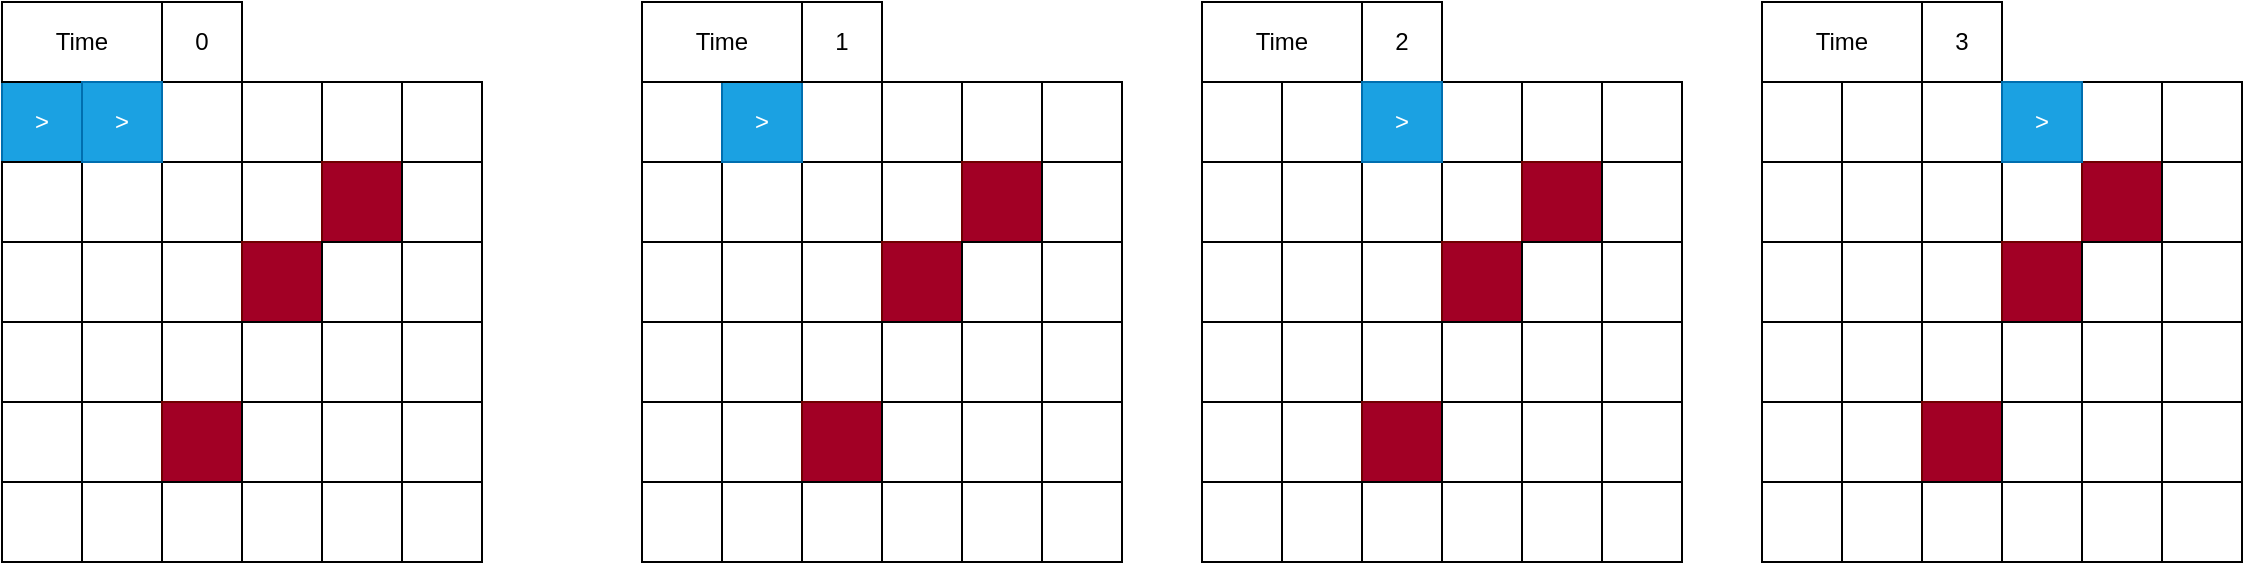 <mxfile version="20.3.0" type="device"><diagram id="I61rEvhCoNPVWbn8pcFC" name="페이지-1"><mxGraphModel dx="2031" dy="1224" grid="1" gridSize="10" guides="1" tooltips="1" connect="1" arrows="1" fold="1" page="1" pageScale="1" pageWidth="10000" pageHeight="10000" math="0" shadow="0"><root><mxCell id="0"/><mxCell id="1" parent="0"/><mxCell id="twDOUsOQIzJNHF9k45EM-1" value="&amp;gt;" style="rounded=0;whiteSpace=wrap;html=1;fillColor=#1ba1e2;fontColor=#ffffff;strokeColor=#006EAF;" parent="1" vertex="1"><mxGeometry x="120" y="80" width="40" height="40" as="geometry"/></mxCell><mxCell id="twDOUsOQIzJNHF9k45EM-2" value="" style="rounded=0;whiteSpace=wrap;html=1;" parent="1" vertex="1"><mxGeometry x="160" y="80" width="40" height="40" as="geometry"/></mxCell><mxCell id="twDOUsOQIzJNHF9k45EM-3" value="" style="rounded=0;whiteSpace=wrap;html=1;" parent="1" vertex="1"><mxGeometry x="200" y="80" width="40" height="40" as="geometry"/></mxCell><mxCell id="twDOUsOQIzJNHF9k45EM-4" value="" style="rounded=0;whiteSpace=wrap;html=1;" parent="1" vertex="1"><mxGeometry x="240" y="80" width="40" height="40" as="geometry"/></mxCell><mxCell id="twDOUsOQIzJNHF9k45EM-5" value="" style="rounded=0;whiteSpace=wrap;html=1;" parent="1" vertex="1"><mxGeometry x="280" y="80" width="40" height="40" as="geometry"/></mxCell><mxCell id="twDOUsOQIzJNHF9k45EM-6" value="" style="rounded=0;whiteSpace=wrap;html=1;" parent="1" vertex="1"><mxGeometry x="320" y="80" width="40" height="40" as="geometry"/></mxCell><mxCell id="twDOUsOQIzJNHF9k45EM-7" value="" style="rounded=0;whiteSpace=wrap;html=1;" parent="1" vertex="1"><mxGeometry x="120" y="120" width="40" height="40" as="geometry"/></mxCell><mxCell id="twDOUsOQIzJNHF9k45EM-8" value="" style="rounded=0;whiteSpace=wrap;html=1;" parent="1" vertex="1"><mxGeometry x="160" y="120" width="40" height="40" as="geometry"/></mxCell><mxCell id="twDOUsOQIzJNHF9k45EM-9" value="" style="rounded=0;whiteSpace=wrap;html=1;" parent="1" vertex="1"><mxGeometry x="200" y="120" width="40" height="40" as="geometry"/></mxCell><mxCell id="twDOUsOQIzJNHF9k45EM-10" value="" style="rounded=0;whiteSpace=wrap;html=1;" parent="1" vertex="1"><mxGeometry x="240" y="120" width="40" height="40" as="geometry"/></mxCell><mxCell id="twDOUsOQIzJNHF9k45EM-11" value="" style="rounded=0;whiteSpace=wrap;html=1;fillColor=#a20025;fontColor=#ffffff;strokeColor=#6F0000;" parent="1" vertex="1"><mxGeometry x="280" y="120" width="40" height="40" as="geometry"/></mxCell><mxCell id="twDOUsOQIzJNHF9k45EM-12" value="" style="rounded=0;whiteSpace=wrap;html=1;" parent="1" vertex="1"><mxGeometry x="320" y="120" width="40" height="40" as="geometry"/></mxCell><mxCell id="twDOUsOQIzJNHF9k45EM-13" value="" style="rounded=0;whiteSpace=wrap;html=1;" parent="1" vertex="1"><mxGeometry x="120" y="160" width="40" height="40" as="geometry"/></mxCell><mxCell id="twDOUsOQIzJNHF9k45EM-14" value="" style="rounded=0;whiteSpace=wrap;html=1;" parent="1" vertex="1"><mxGeometry x="160" y="160" width="40" height="40" as="geometry"/></mxCell><mxCell id="twDOUsOQIzJNHF9k45EM-15" value="" style="rounded=0;whiteSpace=wrap;html=1;" parent="1" vertex="1"><mxGeometry x="200" y="160" width="40" height="40" as="geometry"/></mxCell><mxCell id="twDOUsOQIzJNHF9k45EM-16" value="" style="rounded=0;whiteSpace=wrap;html=1;fillColor=#a20025;fontColor=#ffffff;strokeColor=#6F0000;" parent="1" vertex="1"><mxGeometry x="240" y="160" width="40" height="40" as="geometry"/></mxCell><mxCell id="twDOUsOQIzJNHF9k45EM-17" value="" style="rounded=0;whiteSpace=wrap;html=1;" parent="1" vertex="1"><mxGeometry x="280" y="160" width="40" height="40" as="geometry"/></mxCell><mxCell id="twDOUsOQIzJNHF9k45EM-18" value="" style="rounded=0;whiteSpace=wrap;html=1;" parent="1" vertex="1"><mxGeometry x="320" y="160" width="40" height="40" as="geometry"/></mxCell><mxCell id="twDOUsOQIzJNHF9k45EM-19" value="" style="rounded=0;whiteSpace=wrap;html=1;" parent="1" vertex="1"><mxGeometry x="120" y="200" width="40" height="40" as="geometry"/></mxCell><mxCell id="twDOUsOQIzJNHF9k45EM-20" value="" style="rounded=0;whiteSpace=wrap;html=1;" parent="1" vertex="1"><mxGeometry x="160" y="200" width="40" height="40" as="geometry"/></mxCell><mxCell id="twDOUsOQIzJNHF9k45EM-21" value="" style="rounded=0;whiteSpace=wrap;html=1;" parent="1" vertex="1"><mxGeometry x="200" y="200" width="40" height="40" as="geometry"/></mxCell><mxCell id="twDOUsOQIzJNHF9k45EM-22" value="" style="rounded=0;whiteSpace=wrap;html=1;" parent="1" vertex="1"><mxGeometry x="240" y="200" width="40" height="40" as="geometry"/></mxCell><mxCell id="twDOUsOQIzJNHF9k45EM-23" value="" style="rounded=0;whiteSpace=wrap;html=1;" parent="1" vertex="1"><mxGeometry x="280" y="200" width="40" height="40" as="geometry"/></mxCell><mxCell id="twDOUsOQIzJNHF9k45EM-24" value="" style="rounded=0;whiteSpace=wrap;html=1;" parent="1" vertex="1"><mxGeometry x="320" y="200" width="40" height="40" as="geometry"/></mxCell><mxCell id="twDOUsOQIzJNHF9k45EM-25" value="" style="rounded=0;whiteSpace=wrap;html=1;" parent="1" vertex="1"><mxGeometry x="120" y="240" width="40" height="40" as="geometry"/></mxCell><mxCell id="twDOUsOQIzJNHF9k45EM-26" value="" style="rounded=0;whiteSpace=wrap;html=1;" parent="1" vertex="1"><mxGeometry x="160" y="240" width="40" height="40" as="geometry"/></mxCell><mxCell id="twDOUsOQIzJNHF9k45EM-27" value="" style="rounded=0;whiteSpace=wrap;html=1;fillColor=#a20025;fontColor=#ffffff;strokeColor=#6F0000;" parent="1" vertex="1"><mxGeometry x="200" y="240" width="40" height="40" as="geometry"/></mxCell><mxCell id="twDOUsOQIzJNHF9k45EM-28" value="" style="rounded=0;whiteSpace=wrap;html=1;" parent="1" vertex="1"><mxGeometry x="240" y="240" width="40" height="40" as="geometry"/></mxCell><mxCell id="twDOUsOQIzJNHF9k45EM-29" value="" style="rounded=0;whiteSpace=wrap;html=1;" parent="1" vertex="1"><mxGeometry x="280" y="240" width="40" height="40" as="geometry"/></mxCell><mxCell id="twDOUsOQIzJNHF9k45EM-30" value="" style="rounded=0;whiteSpace=wrap;html=1;" parent="1" vertex="1"><mxGeometry x="320" y="240" width="40" height="40" as="geometry"/></mxCell><mxCell id="twDOUsOQIzJNHF9k45EM-31" value="" style="rounded=0;whiteSpace=wrap;html=1;" parent="1" vertex="1"><mxGeometry x="120" y="280" width="40" height="40" as="geometry"/></mxCell><mxCell id="twDOUsOQIzJNHF9k45EM-32" value="" style="rounded=0;whiteSpace=wrap;html=1;" parent="1" vertex="1"><mxGeometry x="160" y="280" width="40" height="40" as="geometry"/></mxCell><mxCell id="twDOUsOQIzJNHF9k45EM-33" value="" style="rounded=0;whiteSpace=wrap;html=1;" parent="1" vertex="1"><mxGeometry x="200" y="280" width="40" height="40" as="geometry"/></mxCell><mxCell id="twDOUsOQIzJNHF9k45EM-34" value="" style="rounded=0;whiteSpace=wrap;html=1;" parent="1" vertex="1"><mxGeometry x="240" y="280" width="40" height="40" as="geometry"/></mxCell><mxCell id="twDOUsOQIzJNHF9k45EM-35" value="" style="rounded=0;whiteSpace=wrap;html=1;" parent="1" vertex="1"><mxGeometry x="280" y="280" width="40" height="40" as="geometry"/></mxCell><mxCell id="twDOUsOQIzJNHF9k45EM-36" value="" style="rounded=0;whiteSpace=wrap;html=1;" parent="1" vertex="1"><mxGeometry x="320" y="280" width="40" height="40" as="geometry"/></mxCell><mxCell id="twDOUsOQIzJNHF9k45EM-73" value="" style="rounded=0;whiteSpace=wrap;html=1;" parent="1" vertex="1"><mxGeometry x="440" y="80" width="40" height="40" as="geometry"/></mxCell><mxCell id="twDOUsOQIzJNHF9k45EM-74" value="" style="rounded=0;whiteSpace=wrap;html=1;" parent="1" vertex="1"><mxGeometry x="480" y="80" width="40" height="40" as="geometry"/></mxCell><mxCell id="twDOUsOQIzJNHF9k45EM-75" value="" style="rounded=0;whiteSpace=wrap;html=1;" parent="1" vertex="1"><mxGeometry x="520" y="80" width="40" height="40" as="geometry"/></mxCell><mxCell id="twDOUsOQIzJNHF9k45EM-76" value="" style="rounded=0;whiteSpace=wrap;html=1;" parent="1" vertex="1"><mxGeometry x="560" y="80" width="40" height="40" as="geometry"/></mxCell><mxCell id="twDOUsOQIzJNHF9k45EM-77" value="" style="rounded=0;whiteSpace=wrap;html=1;" parent="1" vertex="1"><mxGeometry x="600" y="80" width="40" height="40" as="geometry"/></mxCell><mxCell id="twDOUsOQIzJNHF9k45EM-78" value="" style="rounded=0;whiteSpace=wrap;html=1;" parent="1" vertex="1"><mxGeometry x="640" y="80" width="40" height="40" as="geometry"/></mxCell><mxCell id="twDOUsOQIzJNHF9k45EM-79" value="" style="rounded=0;whiteSpace=wrap;html=1;" parent="1" vertex="1"><mxGeometry x="440" y="120" width="40" height="40" as="geometry"/></mxCell><mxCell id="twDOUsOQIzJNHF9k45EM-80" value="" style="rounded=0;whiteSpace=wrap;html=1;" parent="1" vertex="1"><mxGeometry x="480" y="120" width="40" height="40" as="geometry"/></mxCell><mxCell id="twDOUsOQIzJNHF9k45EM-81" value="" style="rounded=0;whiteSpace=wrap;html=1;" parent="1" vertex="1"><mxGeometry x="520" y="120" width="40" height="40" as="geometry"/></mxCell><mxCell id="twDOUsOQIzJNHF9k45EM-82" value="" style="rounded=0;whiteSpace=wrap;html=1;" parent="1" vertex="1"><mxGeometry x="560" y="120" width="40" height="40" as="geometry"/></mxCell><mxCell id="twDOUsOQIzJNHF9k45EM-83" value="" style="rounded=0;whiteSpace=wrap;html=1;fillColor=#a20025;fontColor=#ffffff;strokeColor=#6F0000;" parent="1" vertex="1"><mxGeometry x="600" y="120" width="40" height="40" as="geometry"/></mxCell><mxCell id="twDOUsOQIzJNHF9k45EM-84" value="" style="rounded=0;whiteSpace=wrap;html=1;" parent="1" vertex="1"><mxGeometry x="640" y="120" width="40" height="40" as="geometry"/></mxCell><mxCell id="twDOUsOQIzJNHF9k45EM-85" value="" style="rounded=0;whiteSpace=wrap;html=1;" parent="1" vertex="1"><mxGeometry x="440" y="160" width="40" height="40" as="geometry"/></mxCell><mxCell id="twDOUsOQIzJNHF9k45EM-86" value="" style="rounded=0;whiteSpace=wrap;html=1;" parent="1" vertex="1"><mxGeometry x="480" y="160" width="40" height="40" as="geometry"/></mxCell><mxCell id="twDOUsOQIzJNHF9k45EM-87" value="" style="rounded=0;whiteSpace=wrap;html=1;" parent="1" vertex="1"><mxGeometry x="520" y="160" width="40" height="40" as="geometry"/></mxCell><mxCell id="twDOUsOQIzJNHF9k45EM-88" value="" style="rounded=0;whiteSpace=wrap;html=1;fillColor=#a20025;fontColor=#ffffff;strokeColor=#6F0000;" parent="1" vertex="1"><mxGeometry x="560" y="160" width="40" height="40" as="geometry"/></mxCell><mxCell id="twDOUsOQIzJNHF9k45EM-89" value="" style="rounded=0;whiteSpace=wrap;html=1;" parent="1" vertex="1"><mxGeometry x="600" y="160" width="40" height="40" as="geometry"/></mxCell><mxCell id="twDOUsOQIzJNHF9k45EM-90" value="" style="rounded=0;whiteSpace=wrap;html=1;" parent="1" vertex="1"><mxGeometry x="640" y="160" width="40" height="40" as="geometry"/></mxCell><mxCell id="twDOUsOQIzJNHF9k45EM-91" value="" style="rounded=0;whiteSpace=wrap;html=1;" parent="1" vertex="1"><mxGeometry x="440" y="200" width="40" height="40" as="geometry"/></mxCell><mxCell id="twDOUsOQIzJNHF9k45EM-92" value="" style="rounded=0;whiteSpace=wrap;html=1;" parent="1" vertex="1"><mxGeometry x="480" y="200" width="40" height="40" as="geometry"/></mxCell><mxCell id="twDOUsOQIzJNHF9k45EM-93" value="" style="rounded=0;whiteSpace=wrap;html=1;" parent="1" vertex="1"><mxGeometry x="520" y="200" width="40" height="40" as="geometry"/></mxCell><mxCell id="twDOUsOQIzJNHF9k45EM-94" value="" style="rounded=0;whiteSpace=wrap;html=1;" parent="1" vertex="1"><mxGeometry x="560" y="200" width="40" height="40" as="geometry"/></mxCell><mxCell id="twDOUsOQIzJNHF9k45EM-95" value="" style="rounded=0;whiteSpace=wrap;html=1;" parent="1" vertex="1"><mxGeometry x="600" y="200" width="40" height="40" as="geometry"/></mxCell><mxCell id="twDOUsOQIzJNHF9k45EM-96" value="" style="rounded=0;whiteSpace=wrap;html=1;" parent="1" vertex="1"><mxGeometry x="640" y="200" width="40" height="40" as="geometry"/></mxCell><mxCell id="twDOUsOQIzJNHF9k45EM-97" value="" style="rounded=0;whiteSpace=wrap;html=1;" parent="1" vertex="1"><mxGeometry x="440" y="240" width="40" height="40" as="geometry"/></mxCell><mxCell id="twDOUsOQIzJNHF9k45EM-98" value="" style="rounded=0;whiteSpace=wrap;html=1;" parent="1" vertex="1"><mxGeometry x="480" y="240" width="40" height="40" as="geometry"/></mxCell><mxCell id="twDOUsOQIzJNHF9k45EM-99" value="" style="rounded=0;whiteSpace=wrap;html=1;fillColor=#a20025;fontColor=#ffffff;strokeColor=#6F0000;" parent="1" vertex="1"><mxGeometry x="520" y="240" width="40" height="40" as="geometry"/></mxCell><mxCell id="twDOUsOQIzJNHF9k45EM-100" value="" style="rounded=0;whiteSpace=wrap;html=1;" parent="1" vertex="1"><mxGeometry x="560" y="240" width="40" height="40" as="geometry"/></mxCell><mxCell id="twDOUsOQIzJNHF9k45EM-101" value="" style="rounded=0;whiteSpace=wrap;html=1;" parent="1" vertex="1"><mxGeometry x="600" y="240" width="40" height="40" as="geometry"/></mxCell><mxCell id="twDOUsOQIzJNHF9k45EM-102" value="" style="rounded=0;whiteSpace=wrap;html=1;" parent="1" vertex="1"><mxGeometry x="640" y="240" width="40" height="40" as="geometry"/></mxCell><mxCell id="twDOUsOQIzJNHF9k45EM-103" value="" style="rounded=0;whiteSpace=wrap;html=1;" parent="1" vertex="1"><mxGeometry x="440" y="280" width="40" height="40" as="geometry"/></mxCell><mxCell id="twDOUsOQIzJNHF9k45EM-104" value="" style="rounded=0;whiteSpace=wrap;html=1;" parent="1" vertex="1"><mxGeometry x="480" y="280" width="40" height="40" as="geometry"/></mxCell><mxCell id="twDOUsOQIzJNHF9k45EM-105" value="" style="rounded=0;whiteSpace=wrap;html=1;" parent="1" vertex="1"><mxGeometry x="520" y="280" width="40" height="40" as="geometry"/></mxCell><mxCell id="twDOUsOQIzJNHF9k45EM-106" value="" style="rounded=0;whiteSpace=wrap;html=1;" parent="1" vertex="1"><mxGeometry x="560" y="280" width="40" height="40" as="geometry"/></mxCell><mxCell id="twDOUsOQIzJNHF9k45EM-107" value="" style="rounded=0;whiteSpace=wrap;html=1;" parent="1" vertex="1"><mxGeometry x="600" y="280" width="40" height="40" as="geometry"/></mxCell><mxCell id="twDOUsOQIzJNHF9k45EM-108" value="" style="rounded=0;whiteSpace=wrap;html=1;" parent="1" vertex="1"><mxGeometry x="640" y="280" width="40" height="40" as="geometry"/></mxCell><mxCell id="twDOUsOQIzJNHF9k45EM-109" value="&amp;gt;" style="rounded=0;whiteSpace=wrap;html=1;fillColor=#1ba1e2;fontColor=#ffffff;strokeColor=#006EAF;" parent="1" vertex="1"><mxGeometry x="480" y="80" width="40" height="40" as="geometry"/></mxCell><mxCell id="NZQZprENF9DCCVwjv7Pe-1" value="Time" style="rounded=0;whiteSpace=wrap;html=1;" vertex="1" parent="1"><mxGeometry x="120" y="40" width="80" height="40" as="geometry"/></mxCell><mxCell id="NZQZprENF9DCCVwjv7Pe-2" value="0" style="rounded=0;whiteSpace=wrap;html=1;" vertex="1" parent="1"><mxGeometry x="200" y="40" width="40" height="40" as="geometry"/></mxCell><mxCell id="NZQZprENF9DCCVwjv7Pe-3" value="Time" style="rounded=0;whiteSpace=wrap;html=1;" vertex="1" parent="1"><mxGeometry x="440" y="40" width="80" height="40" as="geometry"/></mxCell><mxCell id="NZQZprENF9DCCVwjv7Pe-4" value="1" style="rounded=0;whiteSpace=wrap;html=1;" vertex="1" parent="1"><mxGeometry x="520" y="40" width="40" height="40" as="geometry"/></mxCell><mxCell id="NZQZprENF9DCCVwjv7Pe-5" value="" style="rounded=0;whiteSpace=wrap;html=1;" vertex="1" parent="1"><mxGeometry x="720" y="80" width="40" height="40" as="geometry"/></mxCell><mxCell id="NZQZprENF9DCCVwjv7Pe-6" value="" style="rounded=0;whiteSpace=wrap;html=1;" vertex="1" parent="1"><mxGeometry x="760" y="80" width="40" height="40" as="geometry"/></mxCell><mxCell id="NZQZprENF9DCCVwjv7Pe-7" value="" style="rounded=0;whiteSpace=wrap;html=1;" vertex="1" parent="1"><mxGeometry x="800" y="80" width="40" height="40" as="geometry"/></mxCell><mxCell id="NZQZprENF9DCCVwjv7Pe-8" value="" style="rounded=0;whiteSpace=wrap;html=1;" vertex="1" parent="1"><mxGeometry x="840" y="80" width="40" height="40" as="geometry"/></mxCell><mxCell id="NZQZprENF9DCCVwjv7Pe-9" value="" style="rounded=0;whiteSpace=wrap;html=1;" vertex="1" parent="1"><mxGeometry x="880" y="80" width="40" height="40" as="geometry"/></mxCell><mxCell id="NZQZprENF9DCCVwjv7Pe-10" value="" style="rounded=0;whiteSpace=wrap;html=1;" vertex="1" parent="1"><mxGeometry x="920" y="80" width="40" height="40" as="geometry"/></mxCell><mxCell id="NZQZprENF9DCCVwjv7Pe-11" value="" style="rounded=0;whiteSpace=wrap;html=1;" vertex="1" parent="1"><mxGeometry x="720" y="120" width="40" height="40" as="geometry"/></mxCell><mxCell id="NZQZprENF9DCCVwjv7Pe-12" value="" style="rounded=0;whiteSpace=wrap;html=1;" vertex="1" parent="1"><mxGeometry x="760" y="120" width="40" height="40" as="geometry"/></mxCell><mxCell id="NZQZprENF9DCCVwjv7Pe-13" value="" style="rounded=0;whiteSpace=wrap;html=1;" vertex="1" parent="1"><mxGeometry x="800" y="120" width="40" height="40" as="geometry"/></mxCell><mxCell id="NZQZprENF9DCCVwjv7Pe-14" value="" style="rounded=0;whiteSpace=wrap;html=1;" vertex="1" parent="1"><mxGeometry x="840" y="120" width="40" height="40" as="geometry"/></mxCell><mxCell id="NZQZprENF9DCCVwjv7Pe-15" value="" style="rounded=0;whiteSpace=wrap;html=1;fillColor=#a20025;fontColor=#ffffff;strokeColor=#6F0000;" vertex="1" parent="1"><mxGeometry x="880" y="120" width="40" height="40" as="geometry"/></mxCell><mxCell id="NZQZprENF9DCCVwjv7Pe-16" value="" style="rounded=0;whiteSpace=wrap;html=1;" vertex="1" parent="1"><mxGeometry x="920" y="120" width="40" height="40" as="geometry"/></mxCell><mxCell id="NZQZprENF9DCCVwjv7Pe-17" value="" style="rounded=0;whiteSpace=wrap;html=1;" vertex="1" parent="1"><mxGeometry x="720" y="160" width="40" height="40" as="geometry"/></mxCell><mxCell id="NZQZprENF9DCCVwjv7Pe-18" value="" style="rounded=0;whiteSpace=wrap;html=1;" vertex="1" parent="1"><mxGeometry x="760" y="160" width="40" height="40" as="geometry"/></mxCell><mxCell id="NZQZprENF9DCCVwjv7Pe-19" value="" style="rounded=0;whiteSpace=wrap;html=1;" vertex="1" parent="1"><mxGeometry x="800" y="160" width="40" height="40" as="geometry"/></mxCell><mxCell id="NZQZprENF9DCCVwjv7Pe-20" value="" style="rounded=0;whiteSpace=wrap;html=1;fillColor=#a20025;fontColor=#ffffff;strokeColor=#6F0000;" vertex="1" parent="1"><mxGeometry x="840" y="160" width="40" height="40" as="geometry"/></mxCell><mxCell id="NZQZprENF9DCCVwjv7Pe-21" value="" style="rounded=0;whiteSpace=wrap;html=1;" vertex="1" parent="1"><mxGeometry x="880" y="160" width="40" height="40" as="geometry"/></mxCell><mxCell id="NZQZprENF9DCCVwjv7Pe-22" value="" style="rounded=0;whiteSpace=wrap;html=1;" vertex="1" parent="1"><mxGeometry x="920" y="160" width="40" height="40" as="geometry"/></mxCell><mxCell id="NZQZprENF9DCCVwjv7Pe-23" value="" style="rounded=0;whiteSpace=wrap;html=1;" vertex="1" parent="1"><mxGeometry x="720" y="200" width="40" height="40" as="geometry"/></mxCell><mxCell id="NZQZprENF9DCCVwjv7Pe-24" value="" style="rounded=0;whiteSpace=wrap;html=1;" vertex="1" parent="1"><mxGeometry x="760" y="200" width="40" height="40" as="geometry"/></mxCell><mxCell id="NZQZprENF9DCCVwjv7Pe-25" value="" style="rounded=0;whiteSpace=wrap;html=1;" vertex="1" parent="1"><mxGeometry x="800" y="200" width="40" height="40" as="geometry"/></mxCell><mxCell id="NZQZprENF9DCCVwjv7Pe-26" value="" style="rounded=0;whiteSpace=wrap;html=1;" vertex="1" parent="1"><mxGeometry x="840" y="200" width="40" height="40" as="geometry"/></mxCell><mxCell id="NZQZprENF9DCCVwjv7Pe-27" value="" style="rounded=0;whiteSpace=wrap;html=1;" vertex="1" parent="1"><mxGeometry x="880" y="200" width="40" height="40" as="geometry"/></mxCell><mxCell id="NZQZprENF9DCCVwjv7Pe-28" value="" style="rounded=0;whiteSpace=wrap;html=1;" vertex="1" parent="1"><mxGeometry x="920" y="200" width="40" height="40" as="geometry"/></mxCell><mxCell id="NZQZprENF9DCCVwjv7Pe-29" value="" style="rounded=0;whiteSpace=wrap;html=1;" vertex="1" parent="1"><mxGeometry x="720" y="240" width="40" height="40" as="geometry"/></mxCell><mxCell id="NZQZprENF9DCCVwjv7Pe-30" value="" style="rounded=0;whiteSpace=wrap;html=1;" vertex="1" parent="1"><mxGeometry x="760" y="240" width="40" height="40" as="geometry"/></mxCell><mxCell id="NZQZprENF9DCCVwjv7Pe-31" value="" style="rounded=0;whiteSpace=wrap;html=1;fillColor=#a20025;fontColor=#ffffff;strokeColor=#6F0000;" vertex="1" parent="1"><mxGeometry x="800" y="240" width="40" height="40" as="geometry"/></mxCell><mxCell id="NZQZprENF9DCCVwjv7Pe-32" value="" style="rounded=0;whiteSpace=wrap;html=1;" vertex="1" parent="1"><mxGeometry x="840" y="240" width="40" height="40" as="geometry"/></mxCell><mxCell id="NZQZprENF9DCCVwjv7Pe-33" value="" style="rounded=0;whiteSpace=wrap;html=1;" vertex="1" parent="1"><mxGeometry x="880" y="240" width="40" height="40" as="geometry"/></mxCell><mxCell id="NZQZprENF9DCCVwjv7Pe-34" value="" style="rounded=0;whiteSpace=wrap;html=1;" vertex="1" parent="1"><mxGeometry x="920" y="240" width="40" height="40" as="geometry"/></mxCell><mxCell id="NZQZprENF9DCCVwjv7Pe-35" value="" style="rounded=0;whiteSpace=wrap;html=1;" vertex="1" parent="1"><mxGeometry x="720" y="280" width="40" height="40" as="geometry"/></mxCell><mxCell id="NZQZprENF9DCCVwjv7Pe-36" value="" style="rounded=0;whiteSpace=wrap;html=1;" vertex="1" parent="1"><mxGeometry x="760" y="280" width="40" height="40" as="geometry"/></mxCell><mxCell id="NZQZprENF9DCCVwjv7Pe-37" value="" style="rounded=0;whiteSpace=wrap;html=1;" vertex="1" parent="1"><mxGeometry x="800" y="280" width="40" height="40" as="geometry"/></mxCell><mxCell id="NZQZprENF9DCCVwjv7Pe-38" value="" style="rounded=0;whiteSpace=wrap;html=1;" vertex="1" parent="1"><mxGeometry x="840" y="280" width="40" height="40" as="geometry"/></mxCell><mxCell id="NZQZprENF9DCCVwjv7Pe-39" value="" style="rounded=0;whiteSpace=wrap;html=1;" vertex="1" parent="1"><mxGeometry x="880" y="280" width="40" height="40" as="geometry"/></mxCell><mxCell id="NZQZprENF9DCCVwjv7Pe-40" value="" style="rounded=0;whiteSpace=wrap;html=1;" vertex="1" parent="1"><mxGeometry x="920" y="280" width="40" height="40" as="geometry"/></mxCell><mxCell id="NZQZprENF9DCCVwjv7Pe-42" value="Time" style="rounded=0;whiteSpace=wrap;html=1;" vertex="1" parent="1"><mxGeometry x="720" y="40" width="80" height="40" as="geometry"/></mxCell><mxCell id="NZQZprENF9DCCVwjv7Pe-43" value="2" style="rounded=0;whiteSpace=wrap;html=1;" vertex="1" parent="1"><mxGeometry x="800" y="40" width="40" height="40" as="geometry"/></mxCell><mxCell id="NZQZprENF9DCCVwjv7Pe-44" value="&amp;gt;" style="rounded=0;whiteSpace=wrap;html=1;fillColor=#1ba1e2;fontColor=#ffffff;strokeColor=#006EAF;" vertex="1" parent="1"><mxGeometry x="800" y="80" width="40" height="40" as="geometry"/></mxCell><mxCell id="NZQZprENF9DCCVwjv7Pe-45" value="" style="rounded=0;whiteSpace=wrap;html=1;" vertex="1" parent="1"><mxGeometry x="1000" y="80" width="40" height="40" as="geometry"/></mxCell><mxCell id="NZQZprENF9DCCVwjv7Pe-46" value="" style="rounded=0;whiteSpace=wrap;html=1;" vertex="1" parent="1"><mxGeometry x="1040" y="80" width="40" height="40" as="geometry"/></mxCell><mxCell id="NZQZprENF9DCCVwjv7Pe-47" value="" style="rounded=0;whiteSpace=wrap;html=1;" vertex="1" parent="1"><mxGeometry x="1080" y="80" width="40" height="40" as="geometry"/></mxCell><mxCell id="NZQZprENF9DCCVwjv7Pe-48" value="" style="rounded=0;whiteSpace=wrap;html=1;" vertex="1" parent="1"><mxGeometry x="1120" y="80" width="40" height="40" as="geometry"/></mxCell><mxCell id="NZQZprENF9DCCVwjv7Pe-49" value="" style="rounded=0;whiteSpace=wrap;html=1;" vertex="1" parent="1"><mxGeometry x="1160" y="80" width="40" height="40" as="geometry"/></mxCell><mxCell id="NZQZprENF9DCCVwjv7Pe-50" value="" style="rounded=0;whiteSpace=wrap;html=1;" vertex="1" parent="1"><mxGeometry x="1200" y="80" width="40" height="40" as="geometry"/></mxCell><mxCell id="NZQZprENF9DCCVwjv7Pe-51" value="" style="rounded=0;whiteSpace=wrap;html=1;" vertex="1" parent="1"><mxGeometry x="1000" y="120" width="40" height="40" as="geometry"/></mxCell><mxCell id="NZQZprENF9DCCVwjv7Pe-52" value="" style="rounded=0;whiteSpace=wrap;html=1;" vertex="1" parent="1"><mxGeometry x="1040" y="120" width="40" height="40" as="geometry"/></mxCell><mxCell id="NZQZprENF9DCCVwjv7Pe-53" value="" style="rounded=0;whiteSpace=wrap;html=1;" vertex="1" parent="1"><mxGeometry x="1080" y="120" width="40" height="40" as="geometry"/></mxCell><mxCell id="NZQZprENF9DCCVwjv7Pe-54" value="" style="rounded=0;whiteSpace=wrap;html=1;" vertex="1" parent="1"><mxGeometry x="1120" y="120" width="40" height="40" as="geometry"/></mxCell><mxCell id="NZQZprENF9DCCVwjv7Pe-55" value="" style="rounded=0;whiteSpace=wrap;html=1;fillColor=#a20025;fontColor=#ffffff;strokeColor=#6F0000;" vertex="1" parent="1"><mxGeometry x="1160" y="120" width="40" height="40" as="geometry"/></mxCell><mxCell id="NZQZprENF9DCCVwjv7Pe-56" value="" style="rounded=0;whiteSpace=wrap;html=1;" vertex="1" parent="1"><mxGeometry x="1200" y="120" width="40" height="40" as="geometry"/></mxCell><mxCell id="NZQZprENF9DCCVwjv7Pe-57" value="" style="rounded=0;whiteSpace=wrap;html=1;" vertex="1" parent="1"><mxGeometry x="1000" y="160" width="40" height="40" as="geometry"/></mxCell><mxCell id="NZQZprENF9DCCVwjv7Pe-58" value="" style="rounded=0;whiteSpace=wrap;html=1;" vertex="1" parent="1"><mxGeometry x="1040" y="160" width="40" height="40" as="geometry"/></mxCell><mxCell id="NZQZprENF9DCCVwjv7Pe-59" value="" style="rounded=0;whiteSpace=wrap;html=1;" vertex="1" parent="1"><mxGeometry x="1080" y="160" width="40" height="40" as="geometry"/></mxCell><mxCell id="NZQZprENF9DCCVwjv7Pe-60" value="" style="rounded=0;whiteSpace=wrap;html=1;fillColor=#a20025;fontColor=#ffffff;strokeColor=#6F0000;" vertex="1" parent="1"><mxGeometry x="1120" y="160" width="40" height="40" as="geometry"/></mxCell><mxCell id="NZQZprENF9DCCVwjv7Pe-61" value="" style="rounded=0;whiteSpace=wrap;html=1;" vertex="1" parent="1"><mxGeometry x="1160" y="160" width="40" height="40" as="geometry"/></mxCell><mxCell id="NZQZprENF9DCCVwjv7Pe-62" value="" style="rounded=0;whiteSpace=wrap;html=1;" vertex="1" parent="1"><mxGeometry x="1200" y="160" width="40" height="40" as="geometry"/></mxCell><mxCell id="NZQZprENF9DCCVwjv7Pe-63" value="" style="rounded=0;whiteSpace=wrap;html=1;" vertex="1" parent="1"><mxGeometry x="1000" y="200" width="40" height="40" as="geometry"/></mxCell><mxCell id="NZQZprENF9DCCVwjv7Pe-64" value="" style="rounded=0;whiteSpace=wrap;html=1;" vertex="1" parent="1"><mxGeometry x="1040" y="200" width="40" height="40" as="geometry"/></mxCell><mxCell id="NZQZprENF9DCCVwjv7Pe-65" value="" style="rounded=0;whiteSpace=wrap;html=1;" vertex="1" parent="1"><mxGeometry x="1080" y="200" width="40" height="40" as="geometry"/></mxCell><mxCell id="NZQZprENF9DCCVwjv7Pe-66" value="" style="rounded=0;whiteSpace=wrap;html=1;" vertex="1" parent="1"><mxGeometry x="1120" y="200" width="40" height="40" as="geometry"/></mxCell><mxCell id="NZQZprENF9DCCVwjv7Pe-67" value="" style="rounded=0;whiteSpace=wrap;html=1;" vertex="1" parent="1"><mxGeometry x="1160" y="200" width="40" height="40" as="geometry"/></mxCell><mxCell id="NZQZprENF9DCCVwjv7Pe-68" value="" style="rounded=0;whiteSpace=wrap;html=1;" vertex="1" parent="1"><mxGeometry x="1200" y="200" width="40" height="40" as="geometry"/></mxCell><mxCell id="NZQZprENF9DCCVwjv7Pe-69" value="" style="rounded=0;whiteSpace=wrap;html=1;" vertex="1" parent="1"><mxGeometry x="1000" y="240" width="40" height="40" as="geometry"/></mxCell><mxCell id="NZQZprENF9DCCVwjv7Pe-70" value="" style="rounded=0;whiteSpace=wrap;html=1;" vertex="1" parent="1"><mxGeometry x="1040" y="240" width="40" height="40" as="geometry"/></mxCell><mxCell id="NZQZprENF9DCCVwjv7Pe-71" value="" style="rounded=0;whiteSpace=wrap;html=1;fillColor=#a20025;fontColor=#ffffff;strokeColor=#6F0000;" vertex="1" parent="1"><mxGeometry x="1080" y="240" width="40" height="40" as="geometry"/></mxCell><mxCell id="NZQZprENF9DCCVwjv7Pe-72" value="" style="rounded=0;whiteSpace=wrap;html=1;" vertex="1" parent="1"><mxGeometry x="1120" y="240" width="40" height="40" as="geometry"/></mxCell><mxCell id="NZQZprENF9DCCVwjv7Pe-73" value="" style="rounded=0;whiteSpace=wrap;html=1;" vertex="1" parent="1"><mxGeometry x="1160" y="240" width="40" height="40" as="geometry"/></mxCell><mxCell id="NZQZprENF9DCCVwjv7Pe-74" value="" style="rounded=0;whiteSpace=wrap;html=1;" vertex="1" parent="1"><mxGeometry x="1200" y="240" width="40" height="40" as="geometry"/></mxCell><mxCell id="NZQZprENF9DCCVwjv7Pe-75" value="" style="rounded=0;whiteSpace=wrap;html=1;" vertex="1" parent="1"><mxGeometry x="1000" y="280" width="40" height="40" as="geometry"/></mxCell><mxCell id="NZQZprENF9DCCVwjv7Pe-76" value="" style="rounded=0;whiteSpace=wrap;html=1;" vertex="1" parent="1"><mxGeometry x="1040" y="280" width="40" height="40" as="geometry"/></mxCell><mxCell id="NZQZprENF9DCCVwjv7Pe-77" value="" style="rounded=0;whiteSpace=wrap;html=1;" vertex="1" parent="1"><mxGeometry x="1080" y="280" width="40" height="40" as="geometry"/></mxCell><mxCell id="NZQZprENF9DCCVwjv7Pe-78" value="" style="rounded=0;whiteSpace=wrap;html=1;" vertex="1" parent="1"><mxGeometry x="1120" y="280" width="40" height="40" as="geometry"/></mxCell><mxCell id="NZQZprENF9DCCVwjv7Pe-79" value="" style="rounded=0;whiteSpace=wrap;html=1;" vertex="1" parent="1"><mxGeometry x="1160" y="280" width="40" height="40" as="geometry"/></mxCell><mxCell id="NZQZprENF9DCCVwjv7Pe-80" value="" style="rounded=0;whiteSpace=wrap;html=1;" vertex="1" parent="1"><mxGeometry x="1200" y="280" width="40" height="40" as="geometry"/></mxCell><mxCell id="NZQZprENF9DCCVwjv7Pe-81" value="Time" style="rounded=0;whiteSpace=wrap;html=1;" vertex="1" parent="1"><mxGeometry x="1000" y="40" width="80" height="40" as="geometry"/></mxCell><mxCell id="NZQZprENF9DCCVwjv7Pe-82" value="3" style="rounded=0;whiteSpace=wrap;html=1;" vertex="1" parent="1"><mxGeometry x="1080" y="40" width="40" height="40" as="geometry"/></mxCell><mxCell id="NZQZprENF9DCCVwjv7Pe-83" value="" style="rounded=0;whiteSpace=wrap;html=1;" vertex="1" parent="1"><mxGeometry x="1080" y="80" width="40" height="40" as="geometry"/></mxCell><mxCell id="NZQZprENF9DCCVwjv7Pe-85" value="&amp;gt;" style="rounded=0;whiteSpace=wrap;html=1;fillColor=#1ba1e2;fontColor=#ffffff;strokeColor=#006EAF;" vertex="1" parent="1"><mxGeometry x="1120" y="80" width="40" height="40" as="geometry"/></mxCell><mxCell id="NZQZprENF9DCCVwjv7Pe-247" value="&amp;gt;" style="rounded=0;whiteSpace=wrap;html=1;fillColor=#1ba1e2;fontColor=#ffffff;strokeColor=#006EAF;" vertex="1" parent="1"><mxGeometry x="160" y="80" width="40" height="40" as="geometry"/></mxCell></root></mxGraphModel></diagram></mxfile>